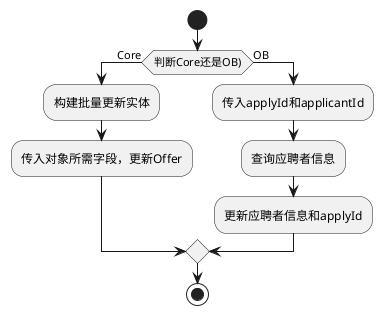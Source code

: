 ﻿@startuml
'https://plantuml.com/activity-diagram-beta

start

 

if (判断Core还是OB)) then (Core)
  :构建批量更新实体;
  :传入对象所需字段，更新Offer;

else(OB)
  :传入applyId和applicantId;
  :查询应聘者信息;
  :更新应聘者信息和applyId;
endif
  
stop

@enduml
